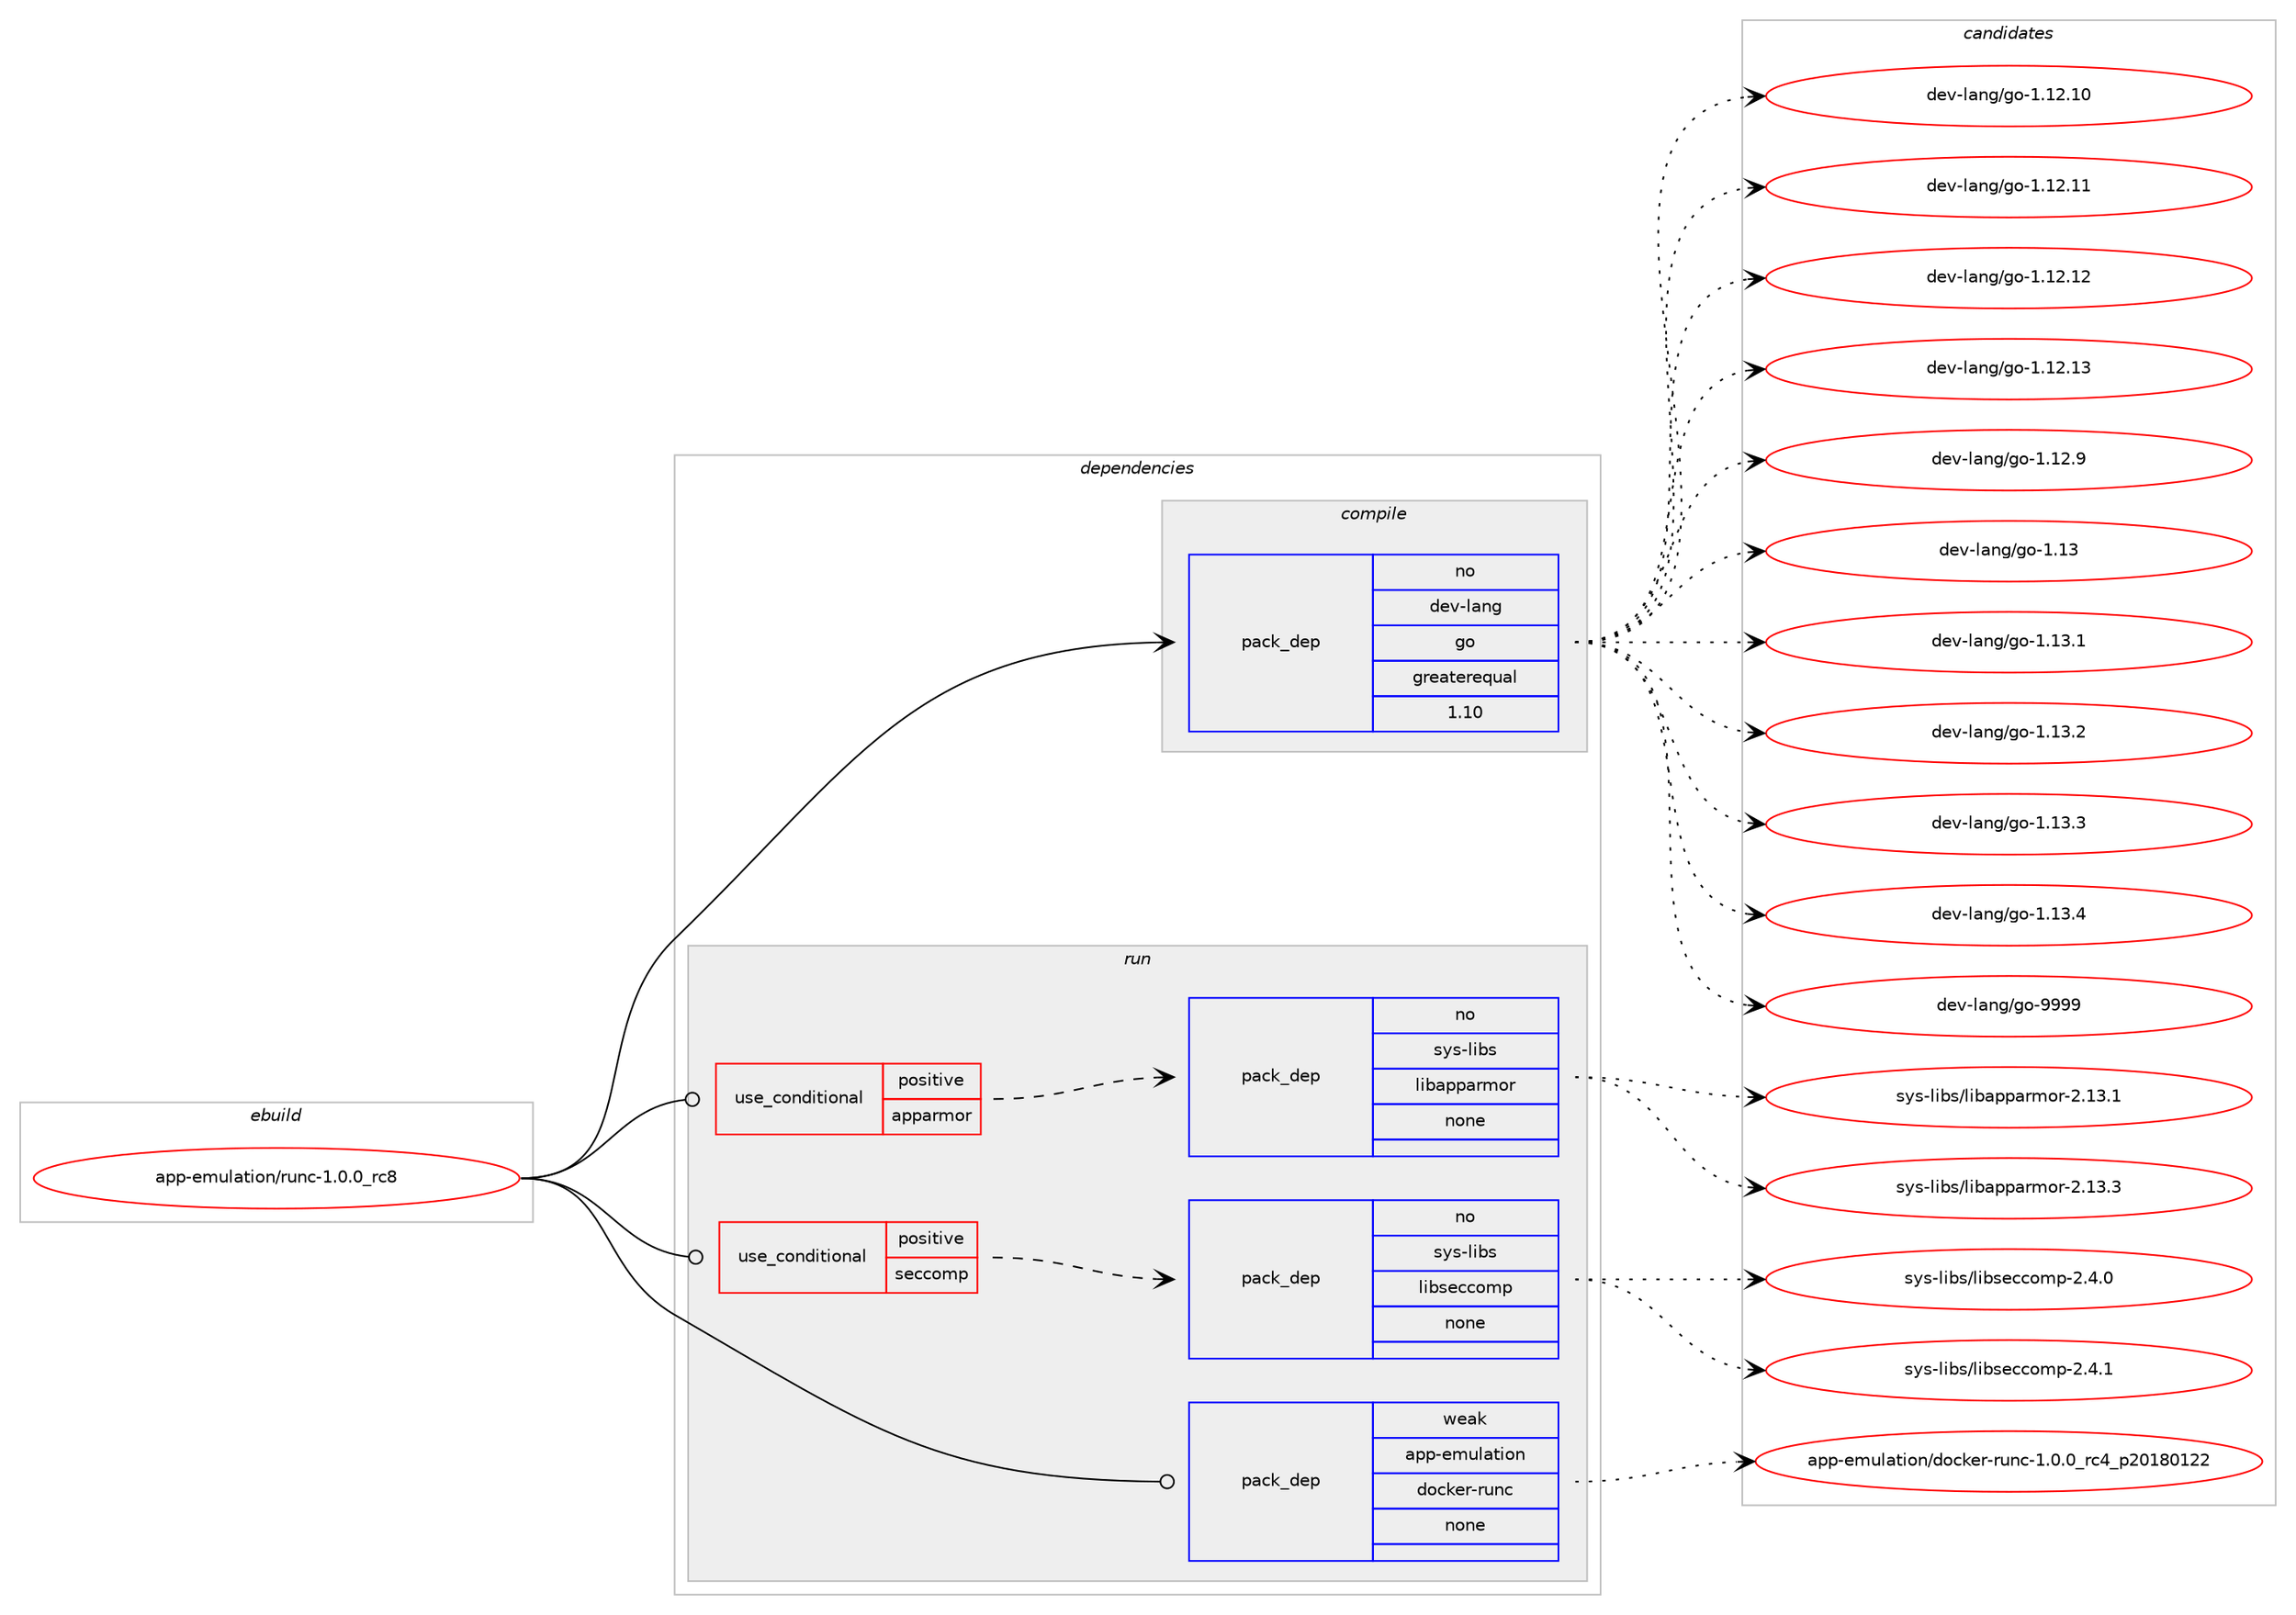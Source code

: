 digraph prolog {

# *************
# Graph options
# *************

newrank=true;
concentrate=true;
compound=true;
graph [rankdir=LR,fontname=Helvetica,fontsize=10,ranksep=1.5];#, ranksep=2.5, nodesep=0.2];
edge  [arrowhead=vee];
node  [fontname=Helvetica,fontsize=10];

# **********
# The ebuild
# **********

subgraph cluster_leftcol {
color=gray;
rank=same;
label=<<i>ebuild</i>>;
id [label="app-emulation/runc-1.0.0_rc8", color=red, width=4, href="../app-emulation/runc-1.0.0_rc8.svg"];
}

# ****************
# The dependencies
# ****************

subgraph cluster_midcol {
color=gray;
label=<<i>dependencies</i>>;
subgraph cluster_compile {
fillcolor="#eeeeee";
style=filled;
label=<<i>compile</i>>;
subgraph pack363090 {
dependency488237 [label=<<TABLE BORDER="0" CELLBORDER="1" CELLSPACING="0" CELLPADDING="4" WIDTH="220"><TR><TD ROWSPAN="6" CELLPADDING="30">pack_dep</TD></TR><TR><TD WIDTH="110">no</TD></TR><TR><TD>dev-lang</TD></TR><TR><TD>go</TD></TR><TR><TD>greaterequal</TD></TR><TR><TD>1.10</TD></TR></TABLE>>, shape=none, color=blue];
}
id:e -> dependency488237:w [weight=20,style="solid",arrowhead="vee"];
}
subgraph cluster_compileandrun {
fillcolor="#eeeeee";
style=filled;
label=<<i>compile and run</i>>;
}
subgraph cluster_run {
fillcolor="#eeeeee";
style=filled;
label=<<i>run</i>>;
subgraph cond116311 {
dependency488238 [label=<<TABLE BORDER="0" CELLBORDER="1" CELLSPACING="0" CELLPADDING="4"><TR><TD ROWSPAN="3" CELLPADDING="10">use_conditional</TD></TR><TR><TD>positive</TD></TR><TR><TD>apparmor</TD></TR></TABLE>>, shape=none, color=red];
subgraph pack363091 {
dependency488239 [label=<<TABLE BORDER="0" CELLBORDER="1" CELLSPACING="0" CELLPADDING="4" WIDTH="220"><TR><TD ROWSPAN="6" CELLPADDING="30">pack_dep</TD></TR><TR><TD WIDTH="110">no</TD></TR><TR><TD>sys-libs</TD></TR><TR><TD>libapparmor</TD></TR><TR><TD>none</TD></TR><TR><TD></TD></TR></TABLE>>, shape=none, color=blue];
}
dependency488238:e -> dependency488239:w [weight=20,style="dashed",arrowhead="vee"];
}
id:e -> dependency488238:w [weight=20,style="solid",arrowhead="odot"];
subgraph cond116312 {
dependency488240 [label=<<TABLE BORDER="0" CELLBORDER="1" CELLSPACING="0" CELLPADDING="4"><TR><TD ROWSPAN="3" CELLPADDING="10">use_conditional</TD></TR><TR><TD>positive</TD></TR><TR><TD>seccomp</TD></TR></TABLE>>, shape=none, color=red];
subgraph pack363092 {
dependency488241 [label=<<TABLE BORDER="0" CELLBORDER="1" CELLSPACING="0" CELLPADDING="4" WIDTH="220"><TR><TD ROWSPAN="6" CELLPADDING="30">pack_dep</TD></TR><TR><TD WIDTH="110">no</TD></TR><TR><TD>sys-libs</TD></TR><TR><TD>libseccomp</TD></TR><TR><TD>none</TD></TR><TR><TD></TD></TR></TABLE>>, shape=none, color=blue];
}
dependency488240:e -> dependency488241:w [weight=20,style="dashed",arrowhead="vee"];
}
id:e -> dependency488240:w [weight=20,style="solid",arrowhead="odot"];
subgraph pack363093 {
dependency488242 [label=<<TABLE BORDER="0" CELLBORDER="1" CELLSPACING="0" CELLPADDING="4" WIDTH="220"><TR><TD ROWSPAN="6" CELLPADDING="30">pack_dep</TD></TR><TR><TD WIDTH="110">weak</TD></TR><TR><TD>app-emulation</TD></TR><TR><TD>docker-runc</TD></TR><TR><TD>none</TD></TR><TR><TD></TD></TR></TABLE>>, shape=none, color=blue];
}
id:e -> dependency488242:w [weight=20,style="solid",arrowhead="odot"];
}
}

# **************
# The candidates
# **************

subgraph cluster_choices {
rank=same;
color=gray;
label=<<i>candidates</i>>;

subgraph choice363090 {
color=black;
nodesep=1;
choice1001011184510897110103471031114549464950464948 [label="dev-lang/go-1.12.10", color=red, width=4,href="../dev-lang/go-1.12.10.svg"];
choice1001011184510897110103471031114549464950464949 [label="dev-lang/go-1.12.11", color=red, width=4,href="../dev-lang/go-1.12.11.svg"];
choice1001011184510897110103471031114549464950464950 [label="dev-lang/go-1.12.12", color=red, width=4,href="../dev-lang/go-1.12.12.svg"];
choice1001011184510897110103471031114549464950464951 [label="dev-lang/go-1.12.13", color=red, width=4,href="../dev-lang/go-1.12.13.svg"];
choice10010111845108971101034710311145494649504657 [label="dev-lang/go-1.12.9", color=red, width=4,href="../dev-lang/go-1.12.9.svg"];
choice1001011184510897110103471031114549464951 [label="dev-lang/go-1.13", color=red, width=4,href="../dev-lang/go-1.13.svg"];
choice10010111845108971101034710311145494649514649 [label="dev-lang/go-1.13.1", color=red, width=4,href="../dev-lang/go-1.13.1.svg"];
choice10010111845108971101034710311145494649514650 [label="dev-lang/go-1.13.2", color=red, width=4,href="../dev-lang/go-1.13.2.svg"];
choice10010111845108971101034710311145494649514651 [label="dev-lang/go-1.13.3", color=red, width=4,href="../dev-lang/go-1.13.3.svg"];
choice10010111845108971101034710311145494649514652 [label="dev-lang/go-1.13.4", color=red, width=4,href="../dev-lang/go-1.13.4.svg"];
choice1001011184510897110103471031114557575757 [label="dev-lang/go-9999", color=red, width=4,href="../dev-lang/go-9999.svg"];
dependency488237:e -> choice1001011184510897110103471031114549464950464948:w [style=dotted,weight="100"];
dependency488237:e -> choice1001011184510897110103471031114549464950464949:w [style=dotted,weight="100"];
dependency488237:e -> choice1001011184510897110103471031114549464950464950:w [style=dotted,weight="100"];
dependency488237:e -> choice1001011184510897110103471031114549464950464951:w [style=dotted,weight="100"];
dependency488237:e -> choice10010111845108971101034710311145494649504657:w [style=dotted,weight="100"];
dependency488237:e -> choice1001011184510897110103471031114549464951:w [style=dotted,weight="100"];
dependency488237:e -> choice10010111845108971101034710311145494649514649:w [style=dotted,weight="100"];
dependency488237:e -> choice10010111845108971101034710311145494649514650:w [style=dotted,weight="100"];
dependency488237:e -> choice10010111845108971101034710311145494649514651:w [style=dotted,weight="100"];
dependency488237:e -> choice10010111845108971101034710311145494649514652:w [style=dotted,weight="100"];
dependency488237:e -> choice1001011184510897110103471031114557575757:w [style=dotted,weight="100"];
}
subgraph choice363091 {
color=black;
nodesep=1;
choice11512111545108105981154710810598971121129711410911111445504649514649 [label="sys-libs/libapparmor-2.13.1", color=red, width=4,href="../sys-libs/libapparmor-2.13.1.svg"];
choice11512111545108105981154710810598971121129711410911111445504649514651 [label="sys-libs/libapparmor-2.13.3", color=red, width=4,href="../sys-libs/libapparmor-2.13.3.svg"];
dependency488239:e -> choice11512111545108105981154710810598971121129711410911111445504649514649:w [style=dotted,weight="100"];
dependency488239:e -> choice11512111545108105981154710810598971121129711410911111445504649514651:w [style=dotted,weight="100"];
}
subgraph choice363092 {
color=black;
nodesep=1;
choice115121115451081059811547108105981151019999111109112455046524648 [label="sys-libs/libseccomp-2.4.0", color=red, width=4,href="../sys-libs/libseccomp-2.4.0.svg"];
choice115121115451081059811547108105981151019999111109112455046524649 [label="sys-libs/libseccomp-2.4.1", color=red, width=4,href="../sys-libs/libseccomp-2.4.1.svg"];
dependency488241:e -> choice115121115451081059811547108105981151019999111109112455046524648:w [style=dotted,weight="100"];
dependency488241:e -> choice115121115451081059811547108105981151019999111109112455046524649:w [style=dotted,weight="100"];
}
subgraph choice363093 {
color=black;
nodesep=1;
choice97112112451011091171089711610511111047100111991071011144511411711099454946484648951149952951125048495648495050 [label="app-emulation/docker-runc-1.0.0_rc4_p20180122", color=red, width=4,href="../app-emulation/docker-runc-1.0.0_rc4_p20180122.svg"];
dependency488242:e -> choice97112112451011091171089711610511111047100111991071011144511411711099454946484648951149952951125048495648495050:w [style=dotted,weight="100"];
}
}

}
